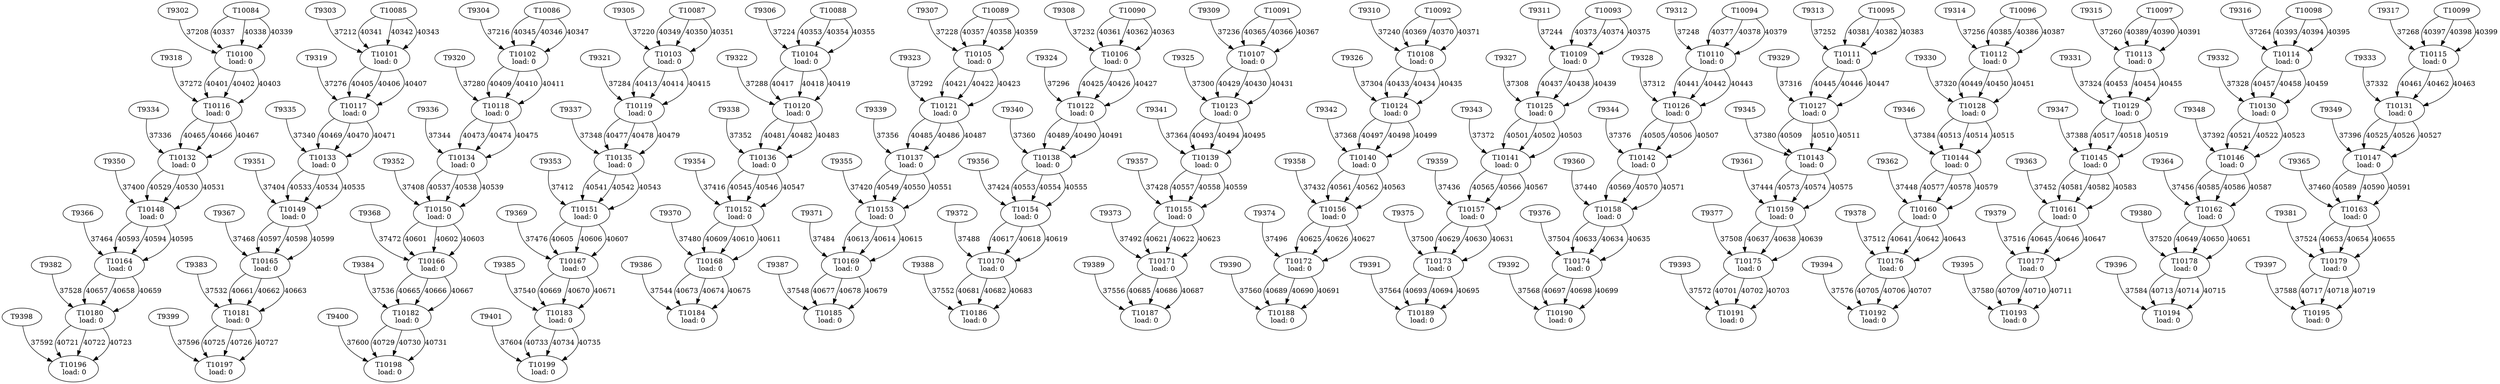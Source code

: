 digraph taskgraph {
	T10100 [label= "T10100\n load: 0"];
	T9302 -> T10100[label=37208];
	T10084 -> T10100[label=40337];
	T10084 -> T10100[label=40338];
	T10084 -> T10100[label=40339];
	T10101 [label= "T10101\n load: 0"];
	T9303 -> T10101[label=37212];
	T10085 -> T10101[label=40341];
	T10085 -> T10101[label=40342];
	T10085 -> T10101[label=40343];
	T10102 [label= "T10102\n load: 0"];
	T9304 -> T10102[label=37216];
	T10086 -> T10102[label=40345];
	T10086 -> T10102[label=40346];
	T10086 -> T10102[label=40347];
	T10103 [label= "T10103\n load: 0"];
	T9305 -> T10103[label=37220];
	T10087 -> T10103[label=40349];
	T10087 -> T10103[label=40350];
	T10087 -> T10103[label=40351];
	T10104 [label= "T10104\n load: 0"];
	T9306 -> T10104[label=37224];
	T10088 -> T10104[label=40353];
	T10088 -> T10104[label=40354];
	T10088 -> T10104[label=40355];
	T10105 [label= "T10105\n load: 0"];
	T9307 -> T10105[label=37228];
	T10089 -> T10105[label=40357];
	T10089 -> T10105[label=40358];
	T10089 -> T10105[label=40359];
	T10106 [label= "T10106\n load: 0"];
	T9308 -> T10106[label=37232];
	T10090 -> T10106[label=40361];
	T10090 -> T10106[label=40362];
	T10090 -> T10106[label=40363];
	T10107 [label= "T10107\n load: 0"];
	T9309 -> T10107[label=37236];
	T10091 -> T10107[label=40365];
	T10091 -> T10107[label=40366];
	T10091 -> T10107[label=40367];
	T10108 [label= "T10108\n load: 0"];
	T9310 -> T10108[label=37240];
	T10092 -> T10108[label=40369];
	T10092 -> T10108[label=40370];
	T10092 -> T10108[label=40371];
	T10109 [label= "T10109\n load: 0"];
	T9311 -> T10109[label=37244];
	T10093 -> T10109[label=40373];
	T10093 -> T10109[label=40374];
	T10093 -> T10109[label=40375];
	T10110 [label= "T10110\n load: 0"];
	T9312 -> T10110[label=37248];
	T10094 -> T10110[label=40377];
	T10094 -> T10110[label=40378];
	T10094 -> T10110[label=40379];
	T10111 [label= "T10111\n load: 0"];
	T9313 -> T10111[label=37252];
	T10095 -> T10111[label=40381];
	T10095 -> T10111[label=40382];
	T10095 -> T10111[label=40383];
	T10112 [label= "T10112\n load: 0"];
	T9314 -> T10112[label=37256];
	T10096 -> T10112[label=40385];
	T10096 -> T10112[label=40386];
	T10096 -> T10112[label=40387];
	T10113 [label= "T10113\n load: 0"];
	T9315 -> T10113[label=37260];
	T10097 -> T10113[label=40389];
	T10097 -> T10113[label=40390];
	T10097 -> T10113[label=40391];
	T10114 [label= "T10114\n load: 0"];
	T9316 -> T10114[label=37264];
	T10098 -> T10114[label=40393];
	T10098 -> T10114[label=40394];
	T10098 -> T10114[label=40395];
	T10115 [label= "T10115\n load: 0"];
	T9317 -> T10115[label=37268];
	T10099 -> T10115[label=40397];
	T10099 -> T10115[label=40398];
	T10099 -> T10115[label=40399];
	T10116 [label= "T10116\n load: 0"];
	T9318 -> T10116[label=37272];
	T10100 -> T10116[label=40401];
	T10100 -> T10116[label=40402];
	T10100 -> T10116[label=40403];
	T10117 [label= "T10117\n load: 0"];
	T9319 -> T10117[label=37276];
	T10101 -> T10117[label=40405];
	T10101 -> T10117[label=40406];
	T10101 -> T10117[label=40407];
	T10118 [label= "T10118\n load: 0"];
	T9320 -> T10118[label=37280];
	T10102 -> T10118[label=40409];
	T10102 -> T10118[label=40410];
	T10102 -> T10118[label=40411];
	T10119 [label= "T10119\n load: 0"];
	T9321 -> T10119[label=37284];
	T10103 -> T10119[label=40413];
	T10103 -> T10119[label=40414];
	T10103 -> T10119[label=40415];
	T10120 [label= "T10120\n load: 0"];
	T9322 -> T10120[label=37288];
	T10104 -> T10120[label=40417];
	T10104 -> T10120[label=40418];
	T10104 -> T10120[label=40419];
	T10121 [label= "T10121\n load: 0"];
	T9323 -> T10121[label=37292];
	T10105 -> T10121[label=40421];
	T10105 -> T10121[label=40422];
	T10105 -> T10121[label=40423];
	T10122 [label= "T10122\n load: 0"];
	T9324 -> T10122[label=37296];
	T10106 -> T10122[label=40425];
	T10106 -> T10122[label=40426];
	T10106 -> T10122[label=40427];
	T10123 [label= "T10123\n load: 0"];
	T9325 -> T10123[label=37300];
	T10107 -> T10123[label=40429];
	T10107 -> T10123[label=40430];
	T10107 -> T10123[label=40431];
	T10124 [label= "T10124\n load: 0"];
	T9326 -> T10124[label=37304];
	T10108 -> T10124[label=40433];
	T10108 -> T10124[label=40434];
	T10108 -> T10124[label=40435];
	T10125 [label= "T10125\n load: 0"];
	T9327 -> T10125[label=37308];
	T10109 -> T10125[label=40437];
	T10109 -> T10125[label=40438];
	T10109 -> T10125[label=40439];
	T10126 [label= "T10126\n load: 0"];
	T9328 -> T10126[label=37312];
	T10110 -> T10126[label=40441];
	T10110 -> T10126[label=40442];
	T10110 -> T10126[label=40443];
	T10127 [label= "T10127\n load: 0"];
	T9329 -> T10127[label=37316];
	T10111 -> T10127[label=40445];
	T10111 -> T10127[label=40446];
	T10111 -> T10127[label=40447];
	T10128 [label= "T10128\n load: 0"];
	T9330 -> T10128[label=37320];
	T10112 -> T10128[label=40449];
	T10112 -> T10128[label=40450];
	T10112 -> T10128[label=40451];
	T10129 [label= "T10129\n load: 0"];
	T9331 -> T10129[label=37324];
	T10113 -> T10129[label=40453];
	T10113 -> T10129[label=40454];
	T10113 -> T10129[label=40455];
	T10130 [label= "T10130\n load: 0"];
	T9332 -> T10130[label=37328];
	T10114 -> T10130[label=40457];
	T10114 -> T10130[label=40458];
	T10114 -> T10130[label=40459];
	T10131 [label= "T10131\n load: 0"];
	T9333 -> T10131[label=37332];
	T10115 -> T10131[label=40461];
	T10115 -> T10131[label=40462];
	T10115 -> T10131[label=40463];
	T10132 [label= "T10132\n load: 0"];
	T9334 -> T10132[label=37336];
	T10116 -> T10132[label=40465];
	T10116 -> T10132[label=40466];
	T10116 -> T10132[label=40467];
	T10133 [label= "T10133\n load: 0"];
	T9335 -> T10133[label=37340];
	T10117 -> T10133[label=40469];
	T10117 -> T10133[label=40470];
	T10117 -> T10133[label=40471];
	T10134 [label= "T10134\n load: 0"];
	T9336 -> T10134[label=37344];
	T10118 -> T10134[label=40473];
	T10118 -> T10134[label=40474];
	T10118 -> T10134[label=40475];
	T10135 [label= "T10135\n load: 0"];
	T9337 -> T10135[label=37348];
	T10119 -> T10135[label=40477];
	T10119 -> T10135[label=40478];
	T10119 -> T10135[label=40479];
	T10136 [label= "T10136\n load: 0"];
	T9338 -> T10136[label=37352];
	T10120 -> T10136[label=40481];
	T10120 -> T10136[label=40482];
	T10120 -> T10136[label=40483];
	T10137 [label= "T10137\n load: 0"];
	T9339 -> T10137[label=37356];
	T10121 -> T10137[label=40485];
	T10121 -> T10137[label=40486];
	T10121 -> T10137[label=40487];
	T10138 [label= "T10138\n load: 0"];
	T9340 -> T10138[label=37360];
	T10122 -> T10138[label=40489];
	T10122 -> T10138[label=40490];
	T10122 -> T10138[label=40491];
	T10139 [label= "T10139\n load: 0"];
	T9341 -> T10139[label=37364];
	T10123 -> T10139[label=40493];
	T10123 -> T10139[label=40494];
	T10123 -> T10139[label=40495];
	T10140 [label= "T10140\n load: 0"];
	T9342 -> T10140[label=37368];
	T10124 -> T10140[label=40497];
	T10124 -> T10140[label=40498];
	T10124 -> T10140[label=40499];
	T10141 [label= "T10141\n load: 0"];
	T9343 -> T10141[label=37372];
	T10125 -> T10141[label=40501];
	T10125 -> T10141[label=40502];
	T10125 -> T10141[label=40503];
	T10142 [label= "T10142\n load: 0"];
	T9344 -> T10142[label=37376];
	T10126 -> T10142[label=40505];
	T10126 -> T10142[label=40506];
	T10126 -> T10142[label=40507];
	T10143 [label= "T10143\n load: 0"];
	T9345 -> T10143[label=37380];
	T10127 -> T10143[label=40509];
	T10127 -> T10143[label=40510];
	T10127 -> T10143[label=40511];
	T10144 [label= "T10144\n load: 0"];
	T9346 -> T10144[label=37384];
	T10128 -> T10144[label=40513];
	T10128 -> T10144[label=40514];
	T10128 -> T10144[label=40515];
	T10145 [label= "T10145\n load: 0"];
	T9347 -> T10145[label=37388];
	T10129 -> T10145[label=40517];
	T10129 -> T10145[label=40518];
	T10129 -> T10145[label=40519];
	T10146 [label= "T10146\n load: 0"];
	T9348 -> T10146[label=37392];
	T10130 -> T10146[label=40521];
	T10130 -> T10146[label=40522];
	T10130 -> T10146[label=40523];
	T10147 [label= "T10147\n load: 0"];
	T9349 -> T10147[label=37396];
	T10131 -> T10147[label=40525];
	T10131 -> T10147[label=40526];
	T10131 -> T10147[label=40527];
	T10148 [label= "T10148\n load: 0"];
	T9350 -> T10148[label=37400];
	T10132 -> T10148[label=40529];
	T10132 -> T10148[label=40530];
	T10132 -> T10148[label=40531];
	T10149 [label= "T10149\n load: 0"];
	T9351 -> T10149[label=37404];
	T10133 -> T10149[label=40533];
	T10133 -> T10149[label=40534];
	T10133 -> T10149[label=40535];
	T10150 [label= "T10150\n load: 0"];
	T9352 -> T10150[label=37408];
	T10134 -> T10150[label=40537];
	T10134 -> T10150[label=40538];
	T10134 -> T10150[label=40539];
	T10151 [label= "T10151\n load: 0"];
	T9353 -> T10151[label=37412];
	T10135 -> T10151[label=40541];
	T10135 -> T10151[label=40542];
	T10135 -> T10151[label=40543];
	T10152 [label= "T10152\n load: 0"];
	T9354 -> T10152[label=37416];
	T10136 -> T10152[label=40545];
	T10136 -> T10152[label=40546];
	T10136 -> T10152[label=40547];
	T10153 [label= "T10153\n load: 0"];
	T9355 -> T10153[label=37420];
	T10137 -> T10153[label=40549];
	T10137 -> T10153[label=40550];
	T10137 -> T10153[label=40551];
	T10154 [label= "T10154\n load: 0"];
	T9356 -> T10154[label=37424];
	T10138 -> T10154[label=40553];
	T10138 -> T10154[label=40554];
	T10138 -> T10154[label=40555];
	T10155 [label= "T10155\n load: 0"];
	T9357 -> T10155[label=37428];
	T10139 -> T10155[label=40557];
	T10139 -> T10155[label=40558];
	T10139 -> T10155[label=40559];
	T10156 [label= "T10156\n load: 0"];
	T9358 -> T10156[label=37432];
	T10140 -> T10156[label=40561];
	T10140 -> T10156[label=40562];
	T10140 -> T10156[label=40563];
	T10157 [label= "T10157\n load: 0"];
	T9359 -> T10157[label=37436];
	T10141 -> T10157[label=40565];
	T10141 -> T10157[label=40566];
	T10141 -> T10157[label=40567];
	T10158 [label= "T10158\n load: 0"];
	T9360 -> T10158[label=37440];
	T10142 -> T10158[label=40569];
	T10142 -> T10158[label=40570];
	T10142 -> T10158[label=40571];
	T10159 [label= "T10159\n load: 0"];
	T9361 -> T10159[label=37444];
	T10143 -> T10159[label=40573];
	T10143 -> T10159[label=40574];
	T10143 -> T10159[label=40575];
	T10160 [label= "T10160\n load: 0"];
	T9362 -> T10160[label=37448];
	T10144 -> T10160[label=40577];
	T10144 -> T10160[label=40578];
	T10144 -> T10160[label=40579];
	T10161 [label= "T10161\n load: 0"];
	T9363 -> T10161[label=37452];
	T10145 -> T10161[label=40581];
	T10145 -> T10161[label=40582];
	T10145 -> T10161[label=40583];
	T10162 [label= "T10162\n load: 0"];
	T9364 -> T10162[label=37456];
	T10146 -> T10162[label=40585];
	T10146 -> T10162[label=40586];
	T10146 -> T10162[label=40587];
	T10163 [label= "T10163\n load: 0"];
	T9365 -> T10163[label=37460];
	T10147 -> T10163[label=40589];
	T10147 -> T10163[label=40590];
	T10147 -> T10163[label=40591];
	T10164 [label= "T10164\n load: 0"];
	T9366 -> T10164[label=37464];
	T10148 -> T10164[label=40593];
	T10148 -> T10164[label=40594];
	T10148 -> T10164[label=40595];
	T10165 [label= "T10165\n load: 0"];
	T9367 -> T10165[label=37468];
	T10149 -> T10165[label=40597];
	T10149 -> T10165[label=40598];
	T10149 -> T10165[label=40599];
	T10166 [label= "T10166\n load: 0"];
	T9368 -> T10166[label=37472];
	T10150 -> T10166[label=40601];
	T10150 -> T10166[label=40602];
	T10150 -> T10166[label=40603];
	T10167 [label= "T10167\n load: 0"];
	T9369 -> T10167[label=37476];
	T10151 -> T10167[label=40605];
	T10151 -> T10167[label=40606];
	T10151 -> T10167[label=40607];
	T10168 [label= "T10168\n load: 0"];
	T9370 -> T10168[label=37480];
	T10152 -> T10168[label=40609];
	T10152 -> T10168[label=40610];
	T10152 -> T10168[label=40611];
	T10169 [label= "T10169\n load: 0"];
	T9371 -> T10169[label=37484];
	T10153 -> T10169[label=40613];
	T10153 -> T10169[label=40614];
	T10153 -> T10169[label=40615];
	T10170 [label= "T10170\n load: 0"];
	T9372 -> T10170[label=37488];
	T10154 -> T10170[label=40617];
	T10154 -> T10170[label=40618];
	T10154 -> T10170[label=40619];
	T10171 [label= "T10171\n load: 0"];
	T9373 -> T10171[label=37492];
	T10155 -> T10171[label=40621];
	T10155 -> T10171[label=40622];
	T10155 -> T10171[label=40623];
	T10172 [label= "T10172\n load: 0"];
	T9374 -> T10172[label=37496];
	T10156 -> T10172[label=40625];
	T10156 -> T10172[label=40626];
	T10156 -> T10172[label=40627];
	T10173 [label= "T10173\n load: 0"];
	T9375 -> T10173[label=37500];
	T10157 -> T10173[label=40629];
	T10157 -> T10173[label=40630];
	T10157 -> T10173[label=40631];
	T10174 [label= "T10174\n load: 0"];
	T9376 -> T10174[label=37504];
	T10158 -> T10174[label=40633];
	T10158 -> T10174[label=40634];
	T10158 -> T10174[label=40635];
	T10175 [label= "T10175\n load: 0"];
	T9377 -> T10175[label=37508];
	T10159 -> T10175[label=40637];
	T10159 -> T10175[label=40638];
	T10159 -> T10175[label=40639];
	T10176 [label= "T10176\n load: 0"];
	T9378 -> T10176[label=37512];
	T10160 -> T10176[label=40641];
	T10160 -> T10176[label=40642];
	T10160 -> T10176[label=40643];
	T10177 [label= "T10177\n load: 0"];
	T9379 -> T10177[label=37516];
	T10161 -> T10177[label=40645];
	T10161 -> T10177[label=40646];
	T10161 -> T10177[label=40647];
	T10178 [label= "T10178\n load: 0"];
	T9380 -> T10178[label=37520];
	T10162 -> T10178[label=40649];
	T10162 -> T10178[label=40650];
	T10162 -> T10178[label=40651];
	T10179 [label= "T10179\n load: 0"];
	T9381 -> T10179[label=37524];
	T10163 -> T10179[label=40653];
	T10163 -> T10179[label=40654];
	T10163 -> T10179[label=40655];
	T10180 [label= "T10180\n load: 0"];
	T9382 -> T10180[label=37528];
	T10164 -> T10180[label=40657];
	T10164 -> T10180[label=40658];
	T10164 -> T10180[label=40659];
	T10181 [label= "T10181\n load: 0"];
	T9383 -> T10181[label=37532];
	T10165 -> T10181[label=40661];
	T10165 -> T10181[label=40662];
	T10165 -> T10181[label=40663];
	T10182 [label= "T10182\n load: 0"];
	T9384 -> T10182[label=37536];
	T10166 -> T10182[label=40665];
	T10166 -> T10182[label=40666];
	T10166 -> T10182[label=40667];
	T10183 [label= "T10183\n load: 0"];
	T9385 -> T10183[label=37540];
	T10167 -> T10183[label=40669];
	T10167 -> T10183[label=40670];
	T10167 -> T10183[label=40671];
	T10184 [label= "T10184\n load: 0"];
	T9386 -> T10184[label=37544];
	T10168 -> T10184[label=40673];
	T10168 -> T10184[label=40674];
	T10168 -> T10184[label=40675];
	T10185 [label= "T10185\n load: 0"];
	T9387 -> T10185[label=37548];
	T10169 -> T10185[label=40677];
	T10169 -> T10185[label=40678];
	T10169 -> T10185[label=40679];
	T10186 [label= "T10186\n load: 0"];
	T9388 -> T10186[label=37552];
	T10170 -> T10186[label=40681];
	T10170 -> T10186[label=40682];
	T10170 -> T10186[label=40683];
	T10187 [label= "T10187\n load: 0"];
	T9389 -> T10187[label=37556];
	T10171 -> T10187[label=40685];
	T10171 -> T10187[label=40686];
	T10171 -> T10187[label=40687];
	T10188 [label= "T10188\n load: 0"];
	T9390 -> T10188[label=37560];
	T10172 -> T10188[label=40689];
	T10172 -> T10188[label=40690];
	T10172 -> T10188[label=40691];
	T10189 [label= "T10189\n load: 0"];
	T9391 -> T10189[label=37564];
	T10173 -> T10189[label=40693];
	T10173 -> T10189[label=40694];
	T10173 -> T10189[label=40695];
	T10190 [label= "T10190\n load: 0"];
	T9392 -> T10190[label=37568];
	T10174 -> T10190[label=40697];
	T10174 -> T10190[label=40698];
	T10174 -> T10190[label=40699];
	T10191 [label= "T10191\n load: 0"];
	T9393 -> T10191[label=37572];
	T10175 -> T10191[label=40701];
	T10175 -> T10191[label=40702];
	T10175 -> T10191[label=40703];
	T10192 [label= "T10192\n load: 0"];
	T9394 -> T10192[label=37576];
	T10176 -> T10192[label=40705];
	T10176 -> T10192[label=40706];
	T10176 -> T10192[label=40707];
	T10193 [label= "T10193\n load: 0"];
	T9395 -> T10193[label=37580];
	T10177 -> T10193[label=40709];
	T10177 -> T10193[label=40710];
	T10177 -> T10193[label=40711];
	T10194 [label= "T10194\n load: 0"];
	T9396 -> T10194[label=37584];
	T10178 -> T10194[label=40713];
	T10178 -> T10194[label=40714];
	T10178 -> T10194[label=40715];
	T10195 [label= "T10195\n load: 0"];
	T9397 -> T10195[label=37588];
	T10179 -> T10195[label=40717];
	T10179 -> T10195[label=40718];
	T10179 -> T10195[label=40719];
	T10196 [label= "T10196\n load: 0"];
	T9398 -> T10196[label=37592];
	T10180 -> T10196[label=40721];
	T10180 -> T10196[label=40722];
	T10180 -> T10196[label=40723];
	T10197 [label= "T10197\n load: 0"];
	T9399 -> T10197[label=37596];
	T10181 -> T10197[label=40725];
	T10181 -> T10197[label=40726];
	T10181 -> T10197[label=40727];
	T10198 [label= "T10198\n load: 0"];
	T9400 -> T10198[label=37600];
	T10182 -> T10198[label=40729];
	T10182 -> T10198[label=40730];
	T10182 -> T10198[label=40731];
	T10199 [label= "T10199\n load: 0"];
	T9401 -> T10199[label=37604];
	T10183 -> T10199[label=40733];
	T10183 -> T10199[label=40734];
	T10183 -> T10199[label=40735];
}